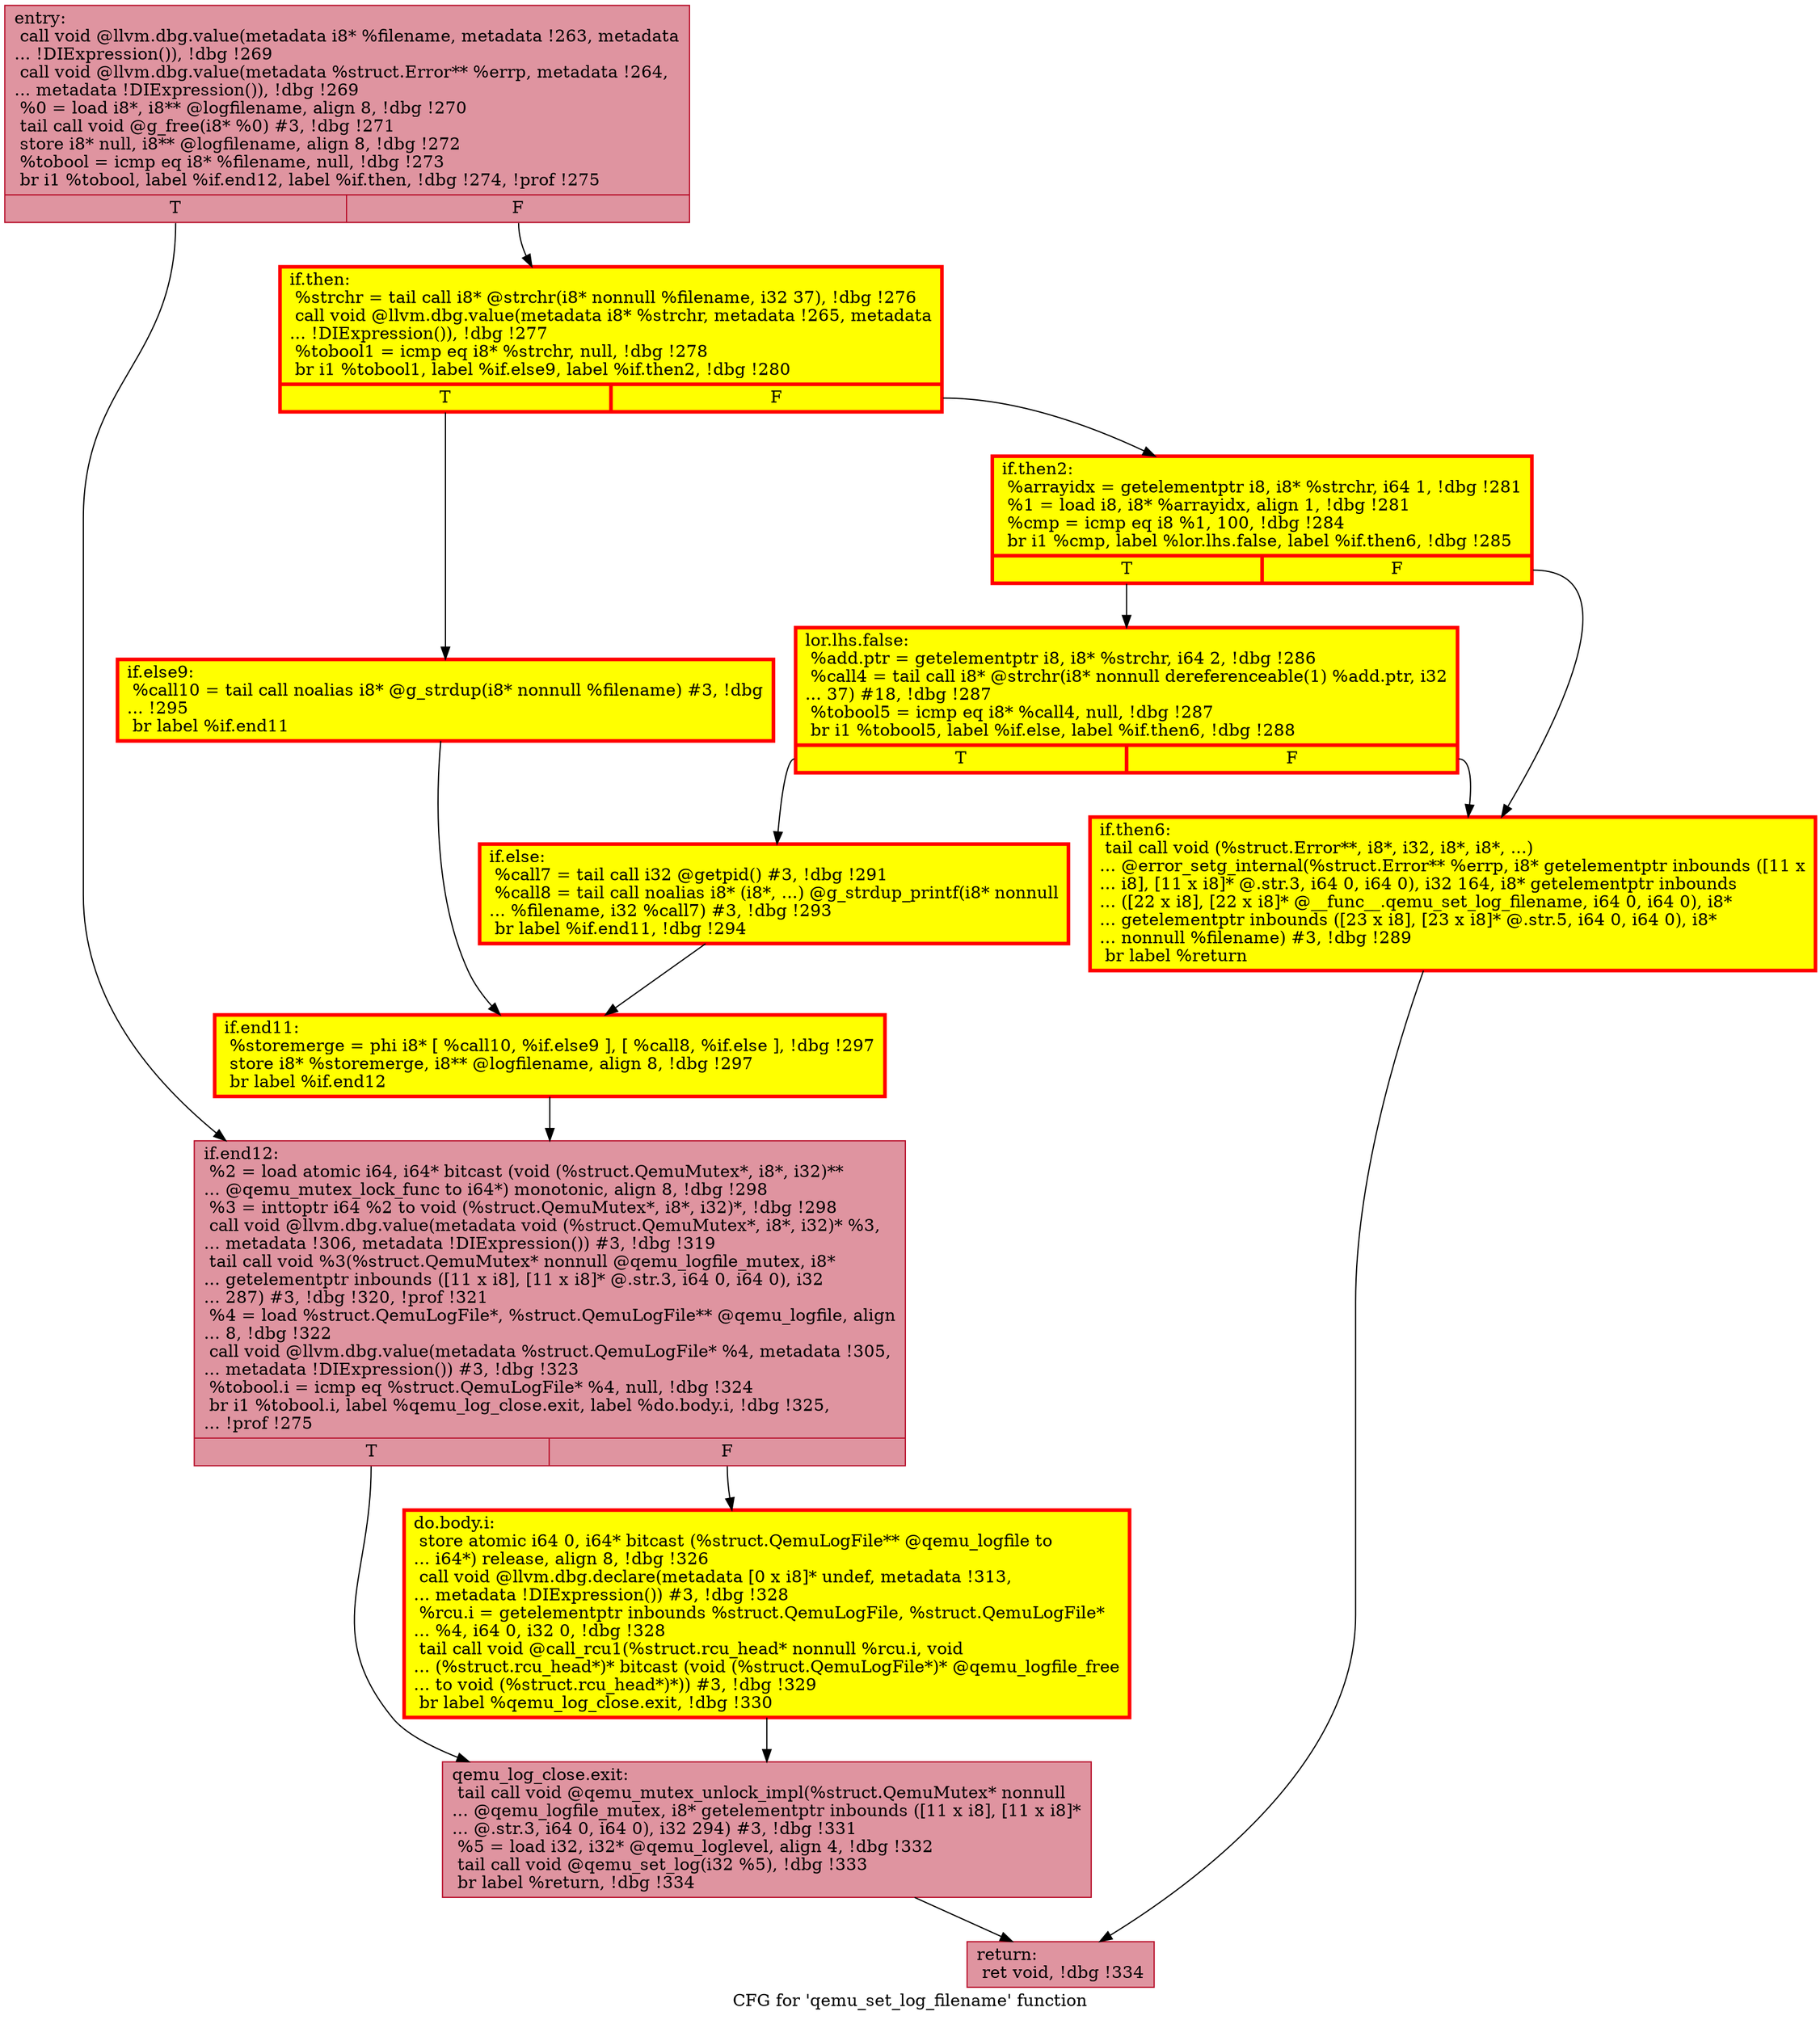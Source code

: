 digraph "CFG for 'qemu_set_log_filename' function" {
	label="CFG for 'qemu_set_log_filename' function";

	Node0x5590af286e00 [shape=record,color="#b70d28ff", style=filled, fillcolor="#b70d2870",label="{entry:\l  call void @llvm.dbg.value(metadata i8* %filename, metadata !263, metadata\l... !DIExpression()), !dbg !269\l  call void @llvm.dbg.value(metadata %struct.Error** %errp, metadata !264,\l... metadata !DIExpression()), !dbg !269\l  %0 = load i8*, i8** @logfilename, align 8, !dbg !270\l  tail call void @g_free(i8* %0) #3, !dbg !271\l  store i8* null, i8** @logfilename, align 8, !dbg !272\l  %tobool = icmp eq i8* %filename, null, !dbg !273\l  br i1 %tobool, label %if.end12, label %if.then, !dbg !274, !prof !275\l|{<s0>T|<s1>F}}"];
	Node0x5590af286e00:s0 -> Node0x5590af28ad90;
	Node0x5590af286e00:s1 -> Node0x5590af28ad40;
	Node0x5590af28ad40 [shape=record,penwidth=3.0, style="filled", color="red", fillcolor="yellow",label="{if.then:                                          \l  %strchr = tail call i8* @strchr(i8* nonnull %filename, i32 37), !dbg !276\l  call void @llvm.dbg.value(metadata i8* %strchr, metadata !265, metadata\l... !DIExpression()), !dbg !277\l  %tobool1 = icmp eq i8* %strchr, null, !dbg !278\l  br i1 %tobool1, label %if.else9, label %if.then2, !dbg !280\l|{<s0>T|<s1>F}}"];
	Node0x5590af28ad40:s0 -> Node0x5590af2778e0;
	Node0x5590af28ad40:s1 -> Node0x5590af277840;
	Node0x5590af277840 [shape=record,penwidth=3.0, style="filled", color="red", fillcolor="yellow",label="{if.then2:                                         \l  %arrayidx = getelementptr i8, i8* %strchr, i64 1, !dbg !281\l  %1 = load i8, i8* %arrayidx, align 1, !dbg !281\l  %cmp = icmp eq i8 %1, 100, !dbg !284\l  br i1 %cmp, label %lor.lhs.false, label %if.then6, !dbg !285\l|{<s0>T|<s1>F}}"];
	Node0x5590af277840:s0 -> Node0x5590af28cc60;
	Node0x5590af277840:s1 -> Node0x5590af277a10;
	Node0x5590af28cc60 [shape=record,penwidth=3.0, style="filled", color="red", fillcolor="yellow",label="{lor.lhs.false:                                    \l  %add.ptr = getelementptr i8, i8* %strchr, i64 2, !dbg !286\l  %call4 = tail call i8* @strchr(i8* nonnull dereferenceable(1) %add.ptr, i32\l... 37) #18, !dbg !287\l  %tobool5 = icmp eq i8* %call4, null, !dbg !287\l  br i1 %tobool5, label %if.else, label %if.then6, !dbg !288\l|{<s0>T|<s1>F}}"];
	Node0x5590af28cc60:s0 -> Node0x5590af28cc10;
	Node0x5590af28cc60:s1 -> Node0x5590af277a10;
	Node0x5590af277a10 [shape=record,penwidth=3.0, style="filled", color="red", fillcolor="yellow",label="{if.then6:                                         \l  tail call void (%struct.Error**, i8*, i32, i8*, i8*, ...)\l... @error_setg_internal(%struct.Error** %errp, i8* getelementptr inbounds ([11 x\l... i8], [11 x i8]* @.str.3, i64 0, i64 0), i32 164, i8* getelementptr inbounds\l... ([22 x i8], [22 x i8]* @__func__.qemu_set_log_filename, i64 0, i64 0), i8*\l... getelementptr inbounds ([23 x i8], [23 x i8]* @.str.5, i64 0, i64 0), i8*\l... nonnull %filename) #3, !dbg !289\l  br label %return\l}"];
	Node0x5590af277a10 -> Node0x5590af288930;
	Node0x5590af28cc10 [shape=record,penwidth=3.0, style="filled", color="red", fillcolor="yellow",label="{if.else:                                          \l  %call7 = tail call i32 @getpid() #3, !dbg !291\l  %call8 = tail call noalias i8* (i8*, ...) @g_strdup_printf(i8* nonnull\l... %filename, i32 %call7) #3, !dbg !293\l  br label %if.end11, !dbg !294\l}"];
	Node0x5590af28cc10 -> Node0x5590af277890;
	Node0x5590af2778e0 [shape=record,penwidth=3.0, style="filled", color="red", fillcolor="yellow",label="{if.else9:                                         \l  %call10 = tail call noalias i8* @g_strdup(i8* nonnull %filename) #3, !dbg\l... !295\l  br label %if.end11\l}"];
	Node0x5590af2778e0 -> Node0x5590af277890;
	Node0x5590af277890 [shape=record,penwidth=3.0, style="filled", color="red", fillcolor="yellow",label="{if.end11:                                         \l  %storemerge = phi i8* [ %call10, %if.else9 ], [ %call8, %if.else ], !dbg !297\l  store i8* %storemerge, i8** @logfilename, align 8, !dbg !297\l  br label %if.end12\l}"];
	Node0x5590af277890 -> Node0x5590af28ad90;
	Node0x5590af28ad90 [shape=record,color="#b70d28ff", style=filled, fillcolor="#b70d2870",label="{if.end12:                                         \l  %2 = load atomic i64, i64* bitcast (void (%struct.QemuMutex*, i8*, i32)**\l... @qemu_mutex_lock_func to i64*) monotonic, align 8, !dbg !298\l  %3 = inttoptr i64 %2 to void (%struct.QemuMutex*, i8*, i32)*, !dbg !298\l  call void @llvm.dbg.value(metadata void (%struct.QemuMutex*, i8*, i32)* %3,\l... metadata !306, metadata !DIExpression()) #3, !dbg !319\l  tail call void %3(%struct.QemuMutex* nonnull @qemu_logfile_mutex, i8*\l... getelementptr inbounds ([11 x i8], [11 x i8]* @.str.3, i64 0, i64 0), i32\l... 287) #3, !dbg !320, !prof !321\l  %4 = load %struct.QemuLogFile*, %struct.QemuLogFile** @qemu_logfile, align\l... 8, !dbg !322\l  call void @llvm.dbg.value(metadata %struct.QemuLogFile* %4, metadata !305,\l... metadata !DIExpression()) #3, !dbg !323\l  %tobool.i = icmp eq %struct.QemuLogFile* %4, null, !dbg !324\l  br i1 %tobool.i, label %qemu_log_close.exit, label %do.body.i, !dbg !325,\l... !prof !275\l|{<s0>T|<s1>F}}"];
	Node0x5590af28ad90:s0 -> Node0x5590af301690;
	Node0x5590af28ad90:s1 -> Node0x5590af3e3f10;
	Node0x5590af3e3f10 [shape=record,penwidth=3.0, style="filled", color="red", fillcolor="yellow",label="{do.body.i:                                        \l  store atomic i64 0, i64* bitcast (%struct.QemuLogFile** @qemu_logfile to\l... i64*) release, align 8, !dbg !326\l  call void @llvm.dbg.declare(metadata [0 x i8]* undef, metadata !313,\l... metadata !DIExpression()) #3, !dbg !328\l  %rcu.i = getelementptr inbounds %struct.QemuLogFile, %struct.QemuLogFile*\l... %4, i64 0, i32 0, !dbg !328\l  tail call void @call_rcu1(%struct.rcu_head* nonnull %rcu.i, void\l... (%struct.rcu_head*)* bitcast (void (%struct.QemuLogFile*)* @qemu_logfile_free\l... to void (%struct.rcu_head*)*)) #3, !dbg !329\l  br label %qemu_log_close.exit, !dbg !330\l}"];
	Node0x5590af3e3f10 -> Node0x5590af301690;
	Node0x5590af301690 [shape=record,color="#b70d28ff", style=filled, fillcolor="#b70d2870",label="{qemu_log_close.exit:                              \l  tail call void @qemu_mutex_unlock_impl(%struct.QemuMutex* nonnull\l... @qemu_logfile_mutex, i8* getelementptr inbounds ([11 x i8], [11 x i8]*\l... @.str.3, i64 0, i64 0), i32 294) #3, !dbg !331\l  %5 = load i32, i32* @qemu_loglevel, align 4, !dbg !332\l  tail call void @qemu_set_log(i32 %5), !dbg !333\l  br label %return, !dbg !334\l}"];
	Node0x5590af301690 -> Node0x5590af288930;
	Node0x5590af288930 [shape=record,color="#b70d28ff", style=filled, fillcolor="#b70d2870",label="{return:                                           \l  ret void, !dbg !334\l}"];
}
